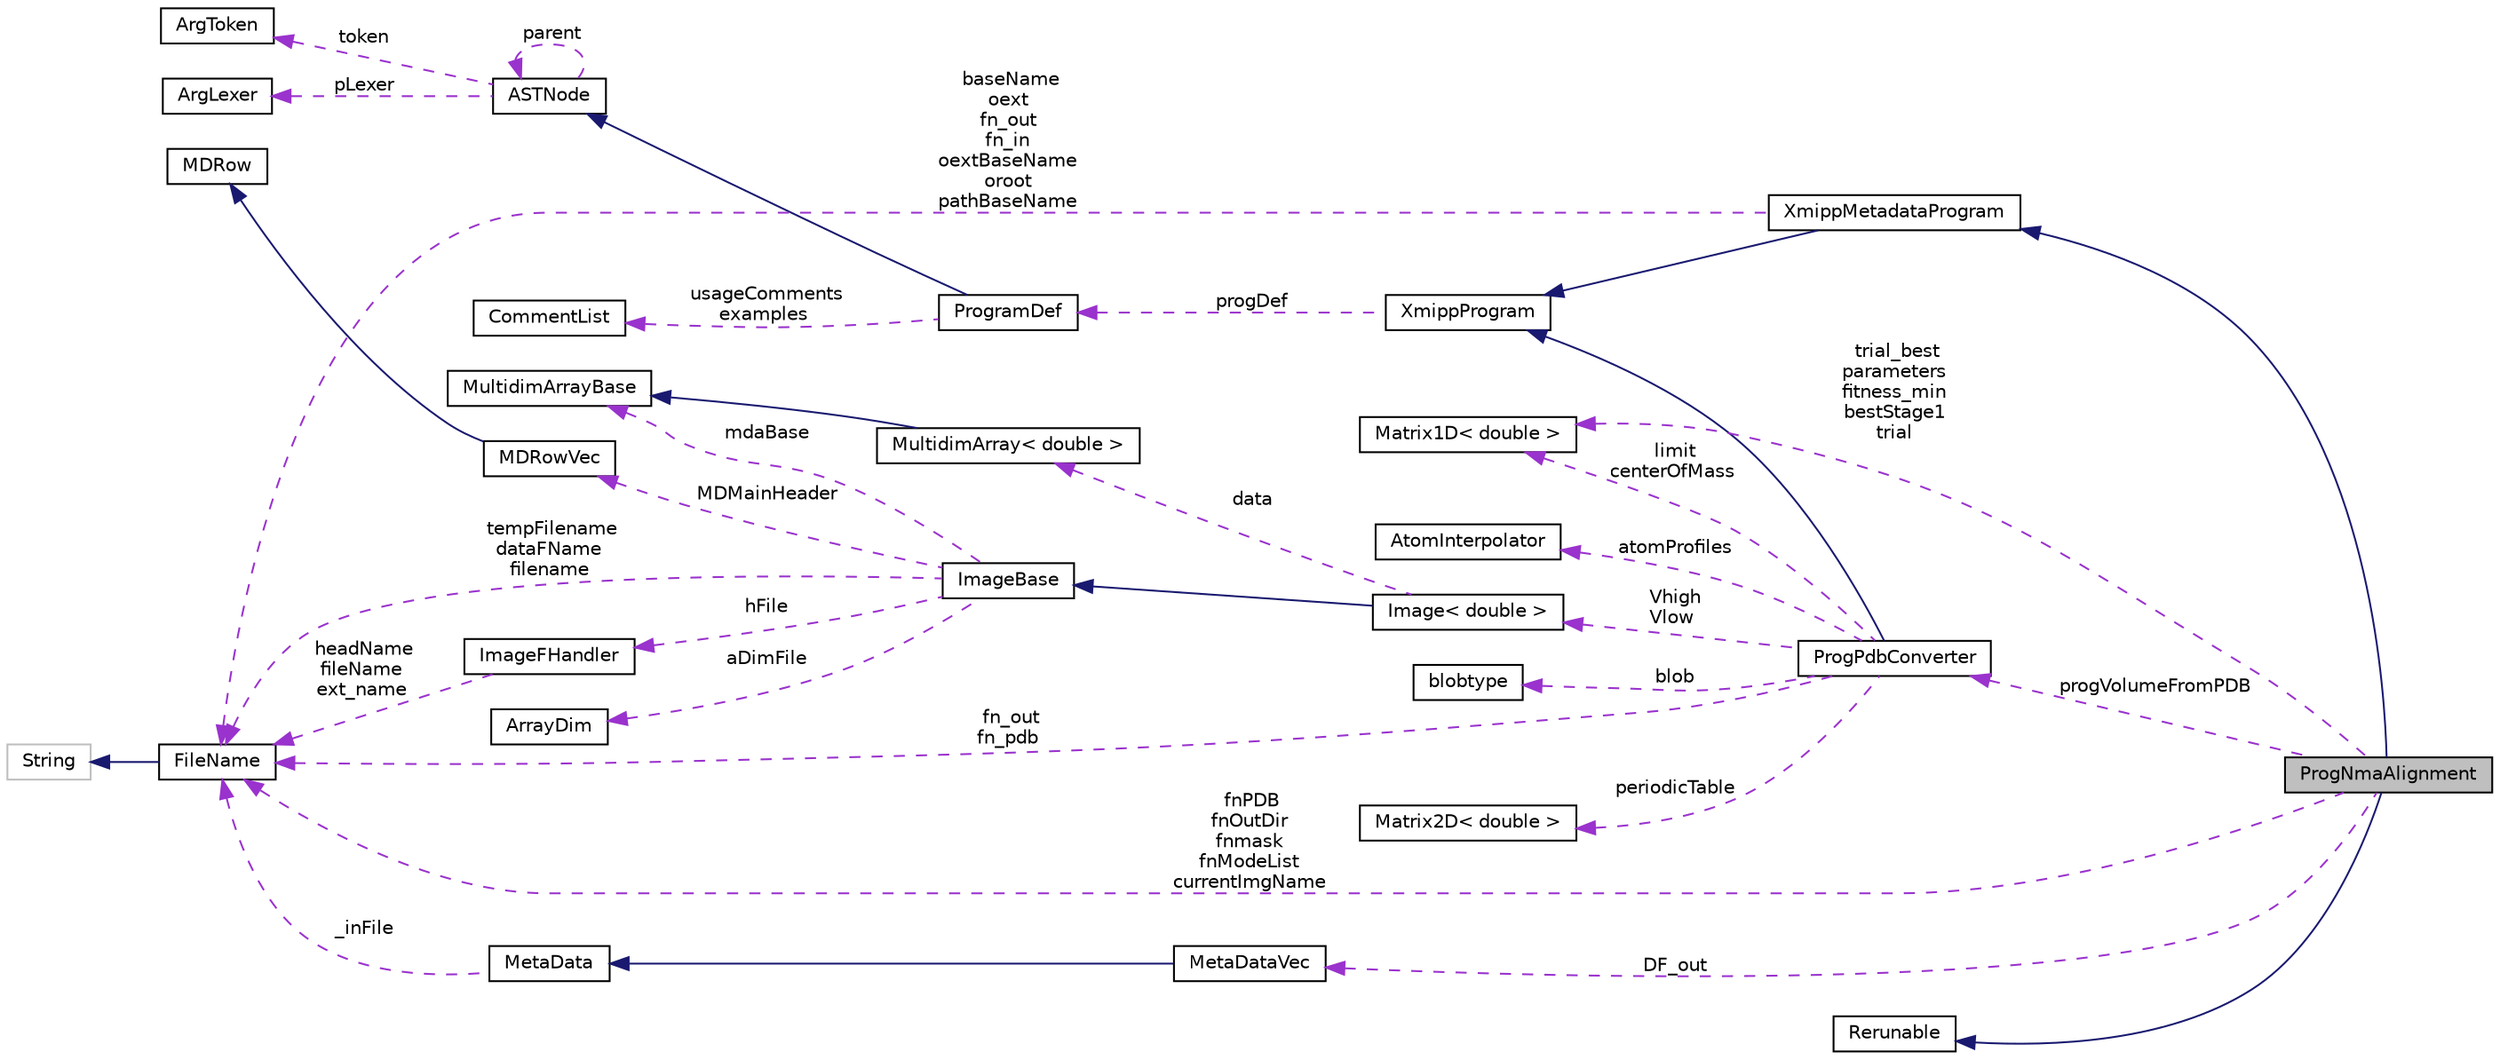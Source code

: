 digraph "ProgNmaAlignment"
{
  edge [fontname="Helvetica",fontsize="10",labelfontname="Helvetica",labelfontsize="10"];
  node [fontname="Helvetica",fontsize="10",shape=record];
  rankdir="LR";
  Node5 [label="ProgNmaAlignment",height=0.2,width=0.4,color="black", fillcolor="grey75", style="filled", fontcolor="black"];
  Node6 -> Node5 [dir="back",color="midnightblue",fontsize="10",style="solid",fontname="Helvetica"];
  Node6 [label="XmippMetadataProgram",height=0.2,width=0.4,color="black", fillcolor="white", style="filled",URL="$classXmippMetadataProgram.html"];
  Node7 -> Node6 [dir="back",color="midnightblue",fontsize="10",style="solid",fontname="Helvetica"];
  Node7 [label="XmippProgram",height=0.2,width=0.4,color="black", fillcolor="white", style="filled",URL="$classXmippProgram.html"];
  Node8 -> Node7 [dir="back",color="darkorchid3",fontsize="10",style="dashed",label=" progDef" ,fontname="Helvetica"];
  Node8 [label="ProgramDef",height=0.2,width=0.4,color="black", fillcolor="white", style="filled",URL="$classProgramDef.html"];
  Node9 -> Node8 [dir="back",color="midnightblue",fontsize="10",style="solid",fontname="Helvetica"];
  Node9 [label="ASTNode",height=0.2,width=0.4,color="black", fillcolor="white", style="filled",URL="$classASTNode.html"];
  Node10 -> Node9 [dir="back",color="darkorchid3",fontsize="10",style="dashed",label=" token" ,fontname="Helvetica"];
  Node10 [label="ArgToken",height=0.2,width=0.4,color="black", fillcolor="white", style="filled",URL="$classArgToken.html"];
  Node11 -> Node9 [dir="back",color="darkorchid3",fontsize="10",style="dashed",label=" pLexer" ,fontname="Helvetica"];
  Node11 [label="ArgLexer",height=0.2,width=0.4,color="black", fillcolor="white", style="filled",URL="$classArgLexer.html"];
  Node9 -> Node9 [dir="back",color="darkorchid3",fontsize="10",style="dashed",label=" parent" ,fontname="Helvetica"];
  Node12 -> Node8 [dir="back",color="darkorchid3",fontsize="10",style="dashed",label=" usageComments\nexamples" ,fontname="Helvetica"];
  Node12 [label="CommentList",height=0.2,width=0.4,color="black", fillcolor="white", style="filled",URL="$classCommentList.html"];
  Node13 -> Node6 [dir="back",color="darkorchid3",fontsize="10",style="dashed",label=" baseName\noext\nfn_out\nfn_in\noextBaseName\noroot\npathBaseName" ,fontname="Helvetica"];
  Node13 [label="FileName",height=0.2,width=0.4,color="black", fillcolor="white", style="filled",URL="$classFileName.html"];
  Node14 -> Node13 [dir="back",color="midnightblue",fontsize="10",style="solid",fontname="Helvetica"];
  Node14 [label="String",height=0.2,width=0.4,color="grey75", fillcolor="white", style="filled"];
  Node15 -> Node5 [dir="back",color="midnightblue",fontsize="10",style="solid",fontname="Helvetica"];
  Node15 [label="Rerunable",height=0.2,width=0.4,color="black", fillcolor="white", style="filled",URL="$classRerunable.html"];
  Node16 -> Node5 [dir="back",color="darkorchid3",fontsize="10",style="dashed",label=" DF_out" ,fontname="Helvetica"];
  Node16 [label="MetaDataVec",height=0.2,width=0.4,color="black", fillcolor="white", style="filled",URL="$classMetaDataVec.html"];
  Node17 -> Node16 [dir="back",color="midnightblue",fontsize="10",style="solid",fontname="Helvetica"];
  Node17 [label="MetaData",height=0.2,width=0.4,color="black", fillcolor="white", style="filled",URL="$classMetaData.html"];
  Node13 -> Node17 [dir="back",color="darkorchid3",fontsize="10",style="dashed",label=" _inFile" ,fontname="Helvetica"];
  Node18 -> Node5 [dir="back",color="darkorchid3",fontsize="10",style="dashed",label=" trial_best\nparameters\nfitness_min\nbestStage1\ntrial" ,fontname="Helvetica"];
  Node18 [label="Matrix1D\< double \>",height=0.2,width=0.4,color="black", fillcolor="white", style="filled",URL="$classMatrix1D.html"];
  Node19 -> Node5 [dir="back",color="darkorchid3",fontsize="10",style="dashed",label=" progVolumeFromPDB" ,fontname="Helvetica"];
  Node19 [label="ProgPdbConverter",height=0.2,width=0.4,color="black", fillcolor="white", style="filled",URL="$classProgPdbConverter.html"];
  Node7 -> Node19 [dir="back",color="midnightblue",fontsize="10",style="solid",fontname="Helvetica"];
  Node20 -> Node19 [dir="back",color="darkorchid3",fontsize="10",style="dashed",label=" blob" ,fontname="Helvetica"];
  Node20 [label="blobtype",height=0.2,width=0.4,color="black", fillcolor="white", style="filled",URL="$structblobtype.html"];
  Node21 -> Node19 [dir="back",color="darkorchid3",fontsize="10",style="dashed",label=" periodicTable" ,fontname="Helvetica"];
  Node21 [label="Matrix2D\< double \>",height=0.2,width=0.4,color="black", fillcolor="white", style="filled",URL="$classMatrix2D.html"];
  Node22 -> Node19 [dir="back",color="darkorchid3",fontsize="10",style="dashed",label=" Vhigh\nVlow" ,fontname="Helvetica"];
  Node22 [label="Image\< double \>",height=0.2,width=0.4,color="black", fillcolor="white", style="filled",URL="$classImage.html"];
  Node23 -> Node22 [dir="back",color="midnightblue",fontsize="10",style="solid",fontname="Helvetica"];
  Node23 [label="ImageBase",height=0.2,width=0.4,color="black", fillcolor="white", style="filled",URL="$classImageBase.html",tooltip="Image base class. "];
  Node24 -> Node23 [dir="back",color="darkorchid3",fontsize="10",style="dashed",label=" mdaBase" ,fontname="Helvetica"];
  Node24 [label="MultidimArrayBase",height=0.2,width=0.4,color="black", fillcolor="white", style="filled",URL="$classMultidimArrayBase.html"];
  Node25 -> Node23 [dir="back",color="darkorchid3",fontsize="10",style="dashed",label=" MDMainHeader" ,fontname="Helvetica"];
  Node25 [label="MDRowVec",height=0.2,width=0.4,color="black", fillcolor="white", style="filled",URL="$classMDRowVec.html"];
  Node26 -> Node25 [dir="back",color="midnightblue",fontsize="10",style="solid",fontname="Helvetica"];
  Node26 [label="MDRow",height=0.2,width=0.4,color="black", fillcolor="white", style="filled",URL="$classMDRow.html"];
  Node27 -> Node23 [dir="back",color="darkorchid3",fontsize="10",style="dashed",label=" hFile" ,fontname="Helvetica"];
  Node27 [label="ImageFHandler",height=0.2,width=0.4,color="black", fillcolor="white", style="filled",URL="$structImageFHandler.html"];
  Node13 -> Node27 [dir="back",color="darkorchid3",fontsize="10",style="dashed",label=" headName\nfileName\next_name" ,fontname="Helvetica"];
  Node28 -> Node23 [dir="back",color="darkorchid3",fontsize="10",style="dashed",label=" aDimFile" ,fontname="Helvetica"];
  Node28 [label="ArrayDim",height=0.2,width=0.4,color="black", fillcolor="white", style="filled",URL="$structArrayDim.html"];
  Node13 -> Node23 [dir="back",color="darkorchid3",fontsize="10",style="dashed",label=" tempFilename\ndataFName\nfilename" ,fontname="Helvetica"];
  Node29 -> Node22 [dir="back",color="darkorchid3",fontsize="10",style="dashed",label=" data" ,fontname="Helvetica"];
  Node29 [label="MultidimArray\< double \>",height=0.2,width=0.4,color="black", fillcolor="white", style="filled",URL="$classMultidimArray.html"];
  Node24 -> Node29 [dir="back",color="midnightblue",fontsize="10",style="solid",fontname="Helvetica"];
  Node18 -> Node19 [dir="back",color="darkorchid3",fontsize="10",style="dashed",label=" limit\ncenterOfMass" ,fontname="Helvetica"];
  Node30 -> Node19 [dir="back",color="darkorchid3",fontsize="10",style="dashed",label=" atomProfiles" ,fontname="Helvetica"];
  Node30 [label="AtomInterpolator",height=0.2,width=0.4,color="black", fillcolor="white", style="filled",URL="$classAtomInterpolator.html"];
  Node13 -> Node19 [dir="back",color="darkorchid3",fontsize="10",style="dashed",label=" fn_out\nfn_pdb" ,fontname="Helvetica"];
  Node13 -> Node5 [dir="back",color="darkorchid3",fontsize="10",style="dashed",label=" fnPDB\nfnOutDir\nfnmask\nfnModeList\ncurrentImgName" ,fontname="Helvetica"];
}
